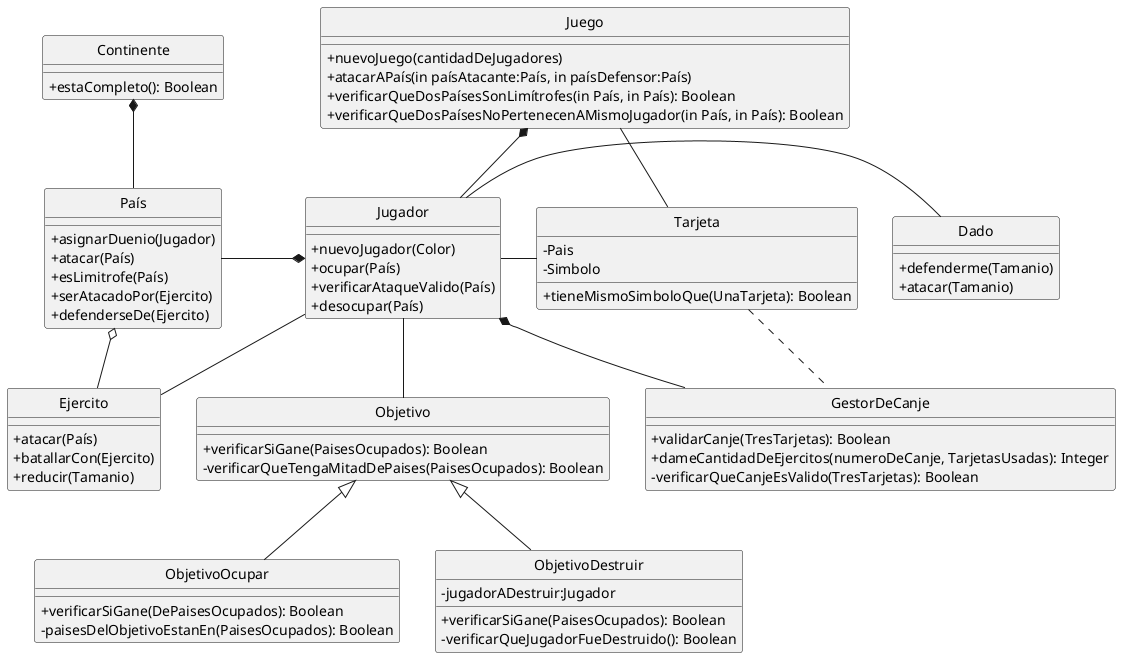 @startuml Diagrama de clases
skinparam classAttributeIconSize 0
skinparam style strictuml
hide class circle
hide abstract circle


Class Juego{
  +nuevoJuego(cantidadDeJugadores)
  +atacarAPaís(in paísAtacante:País, in paísDefensor:País)
  +verificarQueDosPaísesSonLimítrofes(in País, in País): Boolean
  +verificarQueDosPaísesNoPertenecenAMismoJugador(in País, in País): Boolean
}
' Class Tablero{

' }
Class Tarjeta{
    -Pais
    -Simbolo
    ' +tieneMismoSimboloQue(DosTarjetas): Boolean
    +tieneMismoSimboloQue(UnaTarjeta): Boolean
}
Class Continente{
    +estaCompleto(): Boolean
}
Class Dado{
    +defenderme(Tamanio)
    +atacar(Tamanio)
}
Class Jugador{
    +nuevoJugador(Color)
    +ocupar(País)
    +verificarAtaqueValido(País)
    +desocupar(País)
}
Class País{
    +asignarDuenio(Jugador)
    +atacar(País)
    +esLimitrofe(País)
    +serAtacadoPor(Ejercito)
    +defenderseDe(Ejercito)
}
Class Ejercito{
    +atacar(País)
    +batallarCon(Ejercito)
    +reducir(Tamanio)
}
Class Objetivo{
    +verificarSiGane(PaisesOcupados): Boolean
    -verificarQueTengaMitadDePaises(PaisesOcupados): Boolean
}
Class ObjetivoOcupar{
    +verificarSiGane(DePaisesOcupados): Boolean
    -paisesDelObjetivoEstanEn(PaisesOcupados): Boolean
}
Class ObjetivoDestruir{
    -jugadorADestruir:Jugador
    +verificarSiGane(PaisesOcupados): Boolean
    -verificarQueJugadorFueDestruido(): Boolean
}
Class GestorDeCanje{
    +validarCanje(TresTarjetas): Boolean
    +dameCantidadDeEjercitos(numeroDeCanje, TarjetasUsadas): Integer
    -verificarQueCanjeEsValido(TresTarjetas): Boolean
}

Juego *-down- Jugador
Juego -- Tarjeta
Continente *-down- País
País o-up- Ejercito
Jugador *-left- País
Jugador -Right- Dado
Jugador -- Ejercito
Jugador -down- Objetivo
Jugador -right- Tarjeta
Jugador *-down- GestorDeCanje
Tarjeta .down. GestorDeCanje 
Objetivo <|-down- ObjetivoOcupar
Objetivo <|-down- ObjetivoDestruir


@enduml
